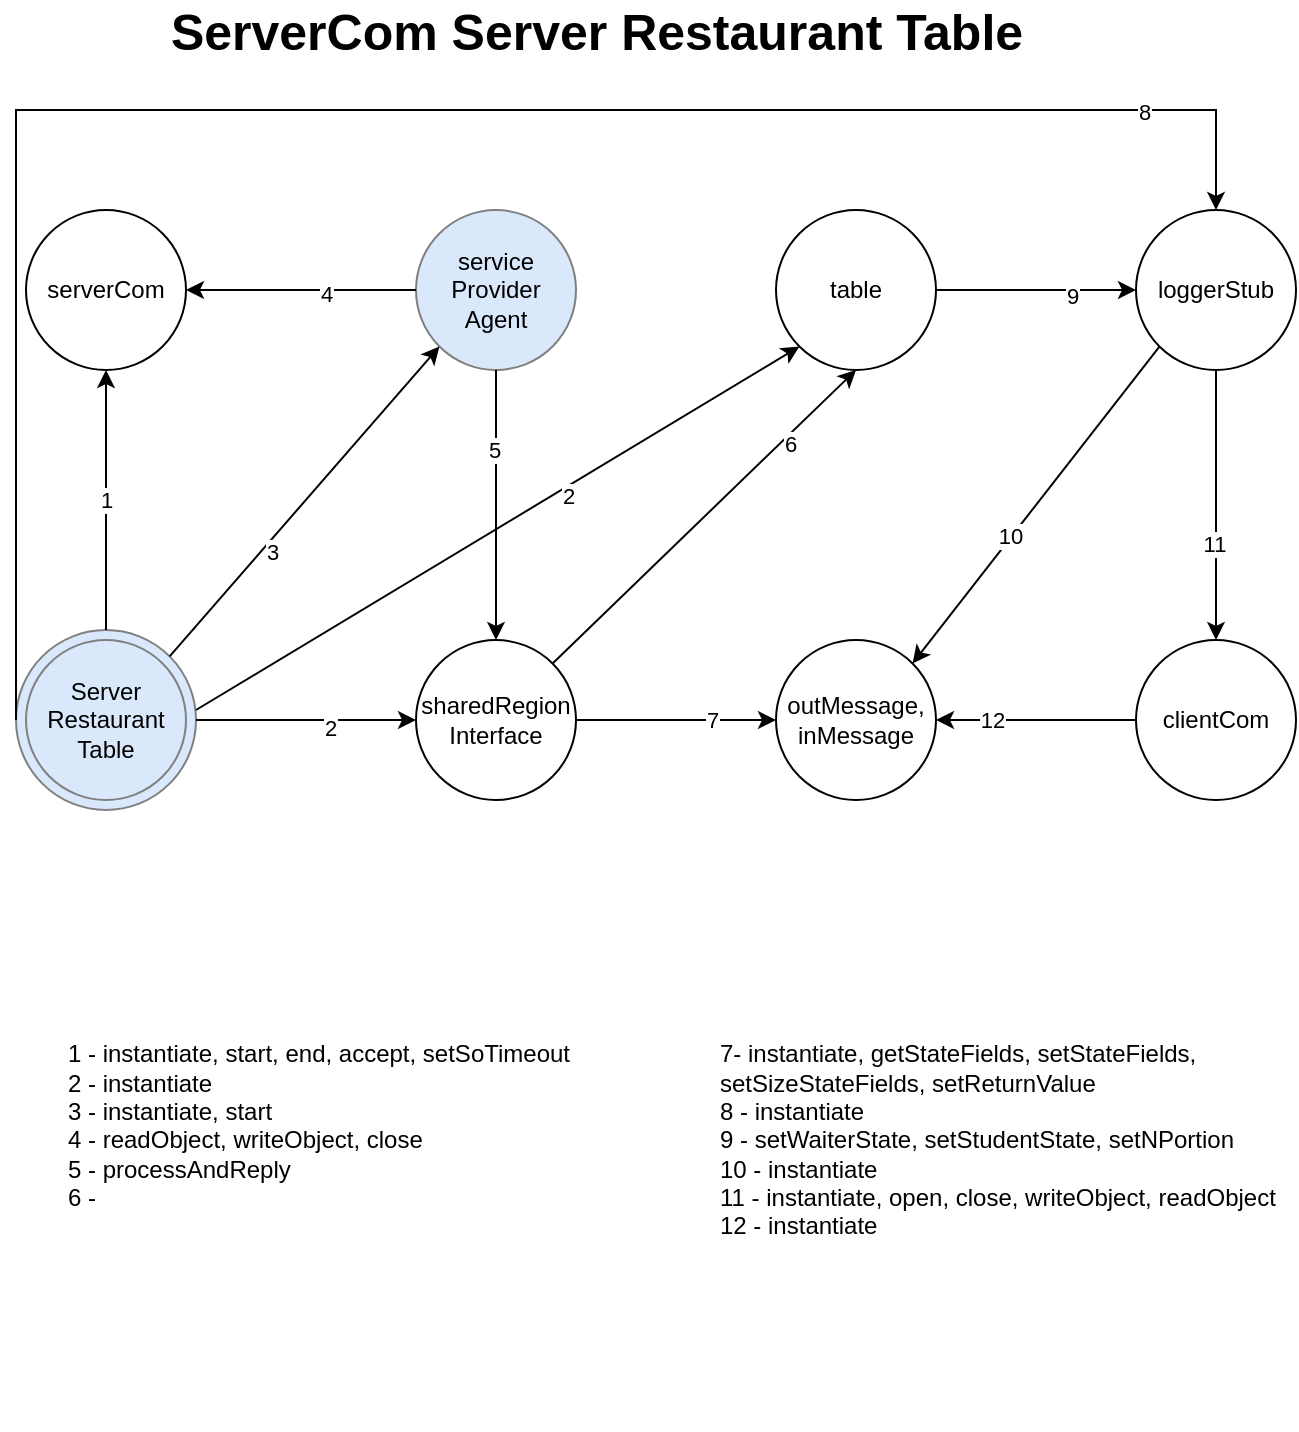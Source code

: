 <mxfile version="18.0.4" type="device"><diagram id="dL68ML8HeQB0krsFM4QG" name="Page-1"><mxGraphModel dx="1038" dy="617" grid="1" gridSize="10" guides="1" tooltips="1" connect="1" arrows="1" fold="1" page="1" pageScale="1" pageWidth="827" pageHeight="1169" math="0" shadow="0"><root><mxCell id="0"/><mxCell id="1" parent="0"/><mxCell id="CHyU5B67_R3pXy2R8SUt-1" value="service&lt;br&gt;Provider&lt;br&gt;Agent" style="ellipse;whiteSpace=wrap;html=1;fillColor=#dae8fc;strokeColor=#808080;" parent="1" vertex="1"><mxGeometry x="300" y="130" width="80" height="80" as="geometry"/></mxCell><mxCell id="CHyU5B67_R3pXy2R8SUt-4" value="serverCom" style="ellipse;whiteSpace=wrap;html=1;" parent="1" vertex="1"><mxGeometry x="105" y="130" width="80" height="80" as="geometry"/></mxCell><mxCell id="CHyU5B67_R3pXy2R8SUt-40" value="&lt;div&gt;&lt;br&gt;&lt;/div&gt;&lt;div&gt;1 - instantiate, start, end, accept, setSoTimeout&lt;br&gt;&lt;/div&gt;&lt;div&gt;2 - instantiate&lt;/div&gt;&lt;div&gt;3 - instantiate, start&lt;br&gt;&lt;/div&gt;&lt;div&gt;4 - readObject, writeObject, close&lt;br&gt;&lt;/div&gt;&lt;div&gt;5 - processAndReply&lt;/div&gt;6 -&amp;nbsp;&lt;br&gt;&lt;div&gt;&lt;br&gt;&lt;/div&gt;&lt;div&gt;&lt;br&gt;&lt;/div&gt;" style="text;html=1;strokeColor=none;fillColor=none;align=left;verticalAlign=middle;whiteSpace=wrap;rounded=0;" parent="1" vertex="1"><mxGeometry x="124" y="450" width="290" height="290" as="geometry"/></mxCell><mxCell id="dAU44HsFRGqah6hTK-VC-1" value="&lt;div&gt;7- instantiate, getStateFields, setStateFields, setSizeStateFields, setReturnValue&lt;/div&gt;&lt;div&gt;&lt;span&gt;8 - instantiate&lt;/span&gt;&lt;br&gt;&lt;/div&gt;&lt;div&gt;&lt;div&gt;9 - setWaiterState, setStudentState, setNPortion&amp;nbsp;&lt;/div&gt;&lt;div&gt;10 - instantiate&lt;/div&gt;&lt;div&gt;11 -&amp;nbsp;&lt;span style=&quot;background-color: initial;&quot;&gt;instantiate, open, close, writeObject, readObject&lt;/span&gt;&lt;/div&gt;&lt;div&gt;12 -&amp;nbsp;&lt;span style=&quot;background-color: initial;&quot;&gt;instantiate&lt;/span&gt;&lt;/div&gt;&lt;/div&gt;" style="text;html=1;strokeColor=none;fillColor=none;align=left;verticalAlign=middle;whiteSpace=wrap;rounded=0;" parent="1" vertex="1"><mxGeometry x="450" y="450" width="290" height="290" as="geometry"/></mxCell><mxCell id="sB3GNyKT00Ip3FJHEHId-1" value="" style="group" vertex="1" connectable="0" parent="1"><mxGeometry x="100" y="340" width="90" height="90" as="geometry"/></mxCell><mxCell id="0n8z57wEoNdcpEe77m6L-2" value="&lt;div&gt;Main&lt;/div&gt;&lt;div&gt;Program&lt;/div&gt;" style="ellipse;whiteSpace=wrap;html=1;fillColor=#dae8fc;strokeColor=#808080;" parent="sB3GNyKT00Ip3FJHEHId-1" vertex="1"><mxGeometry width="90" height="90" as="geometry"/></mxCell><mxCell id="CHyU5B67_R3pXy2R8SUt-41" value="&lt;div&gt;Server&lt;/div&gt;&lt;div&gt;Restaurant&lt;/div&gt;&lt;div&gt;Table&lt;/div&gt;" style="ellipse;whiteSpace=wrap;html=1;fillColor=#dae8fc;strokeColor=#808080;" parent="sB3GNyKT00Ip3FJHEHId-1" vertex="1"><mxGeometry x="5" y="5" width="80" height="80" as="geometry"/></mxCell><mxCell id="sB3GNyKT00Ip3FJHEHId-2" value="sharedRegion&lt;br&gt;Interface" style="ellipse;whiteSpace=wrap;html=1;" vertex="1" parent="1"><mxGeometry x="300" y="345" width="80" height="80" as="geometry"/></mxCell><mxCell id="sB3GNyKT00Ip3FJHEHId-3" value="outMessage,&lt;br&gt;inMessage" style="ellipse;whiteSpace=wrap;html=1;" vertex="1" parent="1"><mxGeometry x="480" y="345" width="80" height="80" as="geometry"/></mxCell><mxCell id="sB3GNyKT00Ip3FJHEHId-4" value="table" style="ellipse;whiteSpace=wrap;html=1;" vertex="1" parent="1"><mxGeometry x="480" y="130" width="80" height="80" as="geometry"/></mxCell><mxCell id="sB3GNyKT00Ip3FJHEHId-5" value="loggerStub" style="ellipse;whiteSpace=wrap;html=1;" vertex="1" parent="1"><mxGeometry x="660" y="130" width="80" height="80" as="geometry"/></mxCell><mxCell id="sB3GNyKT00Ip3FJHEHId-6" value="clientCom" style="ellipse;whiteSpace=wrap;html=1;" vertex="1" parent="1"><mxGeometry x="660" y="345" width="80" height="80" as="geometry"/></mxCell><mxCell id="sB3GNyKT00Ip3FJHEHId-7" value="1" style="endArrow=classic;html=1;rounded=0;entryX=0.5;entryY=1;entryDx=0;entryDy=0;exitX=0.5;exitY=0;exitDx=0;exitDy=0;" edge="1" parent="1" source="0n8z57wEoNdcpEe77m6L-2" target="CHyU5B67_R3pXy2R8SUt-4"><mxGeometry width="50" height="50" relative="1" as="geometry"><mxPoint x="145" y="330" as="sourcePoint"/><mxPoint x="440" y="260" as="targetPoint"/></mxGeometry></mxCell><mxCell id="sB3GNyKT00Ip3FJHEHId-8" value="" style="endArrow=classic;html=1;rounded=0;exitX=1;exitY=0.5;exitDx=0;exitDy=0;entryX=0;entryY=0.5;entryDx=0;entryDy=0;" edge="1" parent="1" source="0n8z57wEoNdcpEe77m6L-2" target="sB3GNyKT00Ip3FJHEHId-2"><mxGeometry width="50" height="50" relative="1" as="geometry"><mxPoint x="390" y="310" as="sourcePoint"/><mxPoint x="440" y="260" as="targetPoint"/></mxGeometry></mxCell><mxCell id="sB3GNyKT00Ip3FJHEHId-9" value="2" style="edgeLabel;html=1;align=center;verticalAlign=middle;resizable=0;points=[];" vertex="1" connectable="0" parent="sB3GNyKT00Ip3FJHEHId-8"><mxGeometry x="0.214" y="-4" relative="1" as="geometry"><mxPoint as="offset"/></mxGeometry></mxCell><mxCell id="sB3GNyKT00Ip3FJHEHId-10" value="" style="endArrow=classic;html=1;rounded=0;exitX=1;exitY=0;exitDx=0;exitDy=0;entryX=0;entryY=1;entryDx=0;entryDy=0;" edge="1" parent="1" source="0n8z57wEoNdcpEe77m6L-2" target="CHyU5B67_R3pXy2R8SUt-1"><mxGeometry width="50" height="50" relative="1" as="geometry"><mxPoint x="390" y="310" as="sourcePoint"/><mxPoint x="440" y="260" as="targetPoint"/></mxGeometry></mxCell><mxCell id="sB3GNyKT00Ip3FJHEHId-11" value="3" style="edgeLabel;html=1;align=center;verticalAlign=middle;resizable=0;points=[];" vertex="1" connectable="0" parent="sB3GNyKT00Ip3FJHEHId-10"><mxGeometry x="-0.291" y="-4" relative="1" as="geometry"><mxPoint as="offset"/></mxGeometry></mxCell><mxCell id="sB3GNyKT00Ip3FJHEHId-13" value="" style="endArrow=classic;html=1;rounded=0;exitX=0;exitY=0.5;exitDx=0;exitDy=0;entryX=1;entryY=0.5;entryDx=0;entryDy=0;" edge="1" parent="1" source="CHyU5B67_R3pXy2R8SUt-1" target="CHyU5B67_R3pXy2R8SUt-4"><mxGeometry width="50" height="50" relative="1" as="geometry"><mxPoint x="210" y="230" as="sourcePoint"/><mxPoint x="260" y="180" as="targetPoint"/></mxGeometry></mxCell><mxCell id="sB3GNyKT00Ip3FJHEHId-14" value="4" style="edgeLabel;html=1;align=center;verticalAlign=middle;resizable=0;points=[];" vertex="1" connectable="0" parent="sB3GNyKT00Ip3FJHEHId-13"><mxGeometry x="-0.214" y="2" relative="1" as="geometry"><mxPoint as="offset"/></mxGeometry></mxCell><mxCell id="sB3GNyKT00Ip3FJHEHId-15" value="" style="endArrow=classic;html=1;rounded=0;entryX=0;entryY=1;entryDx=0;entryDy=0;" edge="1" parent="1" target="sB3GNyKT00Ip3FJHEHId-4"><mxGeometry width="50" height="50" relative="1" as="geometry"><mxPoint x="190" y="380" as="sourcePoint"/><mxPoint x="310" y="395" as="targetPoint"/></mxGeometry></mxCell><mxCell id="sB3GNyKT00Ip3FJHEHId-16" value="2" style="edgeLabel;html=1;align=center;verticalAlign=middle;resizable=0;points=[];" vertex="1" connectable="0" parent="sB3GNyKT00Ip3FJHEHId-15"><mxGeometry x="0.214" y="-4" relative="1" as="geometry"><mxPoint as="offset"/></mxGeometry></mxCell><mxCell id="sB3GNyKT00Ip3FJHEHId-17" value="" style="endArrow=classic;html=1;rounded=0;exitX=0.5;exitY=1;exitDx=0;exitDy=0;entryX=0.5;entryY=0;entryDx=0;entryDy=0;" edge="1" parent="1" source="CHyU5B67_R3pXy2R8SUt-1" target="sB3GNyKT00Ip3FJHEHId-2"><mxGeometry width="50" height="50" relative="1" as="geometry"><mxPoint x="200" y="490" as="sourcePoint"/><mxPoint x="250" y="440" as="targetPoint"/></mxGeometry></mxCell><mxCell id="sB3GNyKT00Ip3FJHEHId-18" value="5" style="edgeLabel;html=1;align=center;verticalAlign=middle;resizable=0;points=[];" vertex="1" connectable="0" parent="sB3GNyKT00Ip3FJHEHId-17"><mxGeometry x="-0.407" y="-1" relative="1" as="geometry"><mxPoint as="offset"/></mxGeometry></mxCell><mxCell id="sB3GNyKT00Ip3FJHEHId-19" value="" style="endArrow=classic;html=1;rounded=0;exitX=1;exitY=0;exitDx=0;exitDy=0;entryX=0.5;entryY=1;entryDx=0;entryDy=0;" edge="1" parent="1" source="sB3GNyKT00Ip3FJHEHId-2" target="sB3GNyKT00Ip3FJHEHId-4"><mxGeometry width="50" height="50" relative="1" as="geometry"><mxPoint x="170" y="530" as="sourcePoint"/><mxPoint x="220" y="480" as="targetPoint"/></mxGeometry></mxCell><mxCell id="sB3GNyKT00Ip3FJHEHId-20" value="6" style="edgeLabel;html=1;align=center;verticalAlign=middle;resizable=0;points=[];" vertex="1" connectable="0" parent="sB3GNyKT00Ip3FJHEHId-19"><mxGeometry x="0.53" y="-4" relative="1" as="geometry"><mxPoint y="-1" as="offset"/></mxGeometry></mxCell><mxCell id="sB3GNyKT00Ip3FJHEHId-21" value="" style="endArrow=classic;html=1;rounded=0;exitX=1;exitY=0.5;exitDx=0;exitDy=0;entryX=0;entryY=0.5;entryDx=0;entryDy=0;" edge="1" parent="1" source="sB3GNyKT00Ip3FJHEHId-2" target="sB3GNyKT00Ip3FJHEHId-3"><mxGeometry width="50" height="50" relative="1" as="geometry"><mxPoint x="380" y="500" as="sourcePoint"/><mxPoint x="430" y="450" as="targetPoint"/></mxGeometry></mxCell><mxCell id="sB3GNyKT00Ip3FJHEHId-22" value="7" style="edgeLabel;html=1;align=center;verticalAlign=middle;resizable=0;points=[];" vertex="1" connectable="0" parent="sB3GNyKT00Ip3FJHEHId-21"><mxGeometry x="0.356" relative="1" as="geometry"><mxPoint as="offset"/></mxGeometry></mxCell><mxCell id="sB3GNyKT00Ip3FJHEHId-23" value="" style="endArrow=classic;html=1;rounded=0;exitX=1;exitY=0.5;exitDx=0;exitDy=0;entryX=0;entryY=0.5;entryDx=0;entryDy=0;" edge="1" parent="1" source="sB3GNyKT00Ip3FJHEHId-4" target="sB3GNyKT00Ip3FJHEHId-5"><mxGeometry width="50" height="50" relative="1" as="geometry"><mxPoint x="460" y="500" as="sourcePoint"/><mxPoint x="510" y="450" as="targetPoint"/></mxGeometry></mxCell><mxCell id="sB3GNyKT00Ip3FJHEHId-24" value="9" style="edgeLabel;html=1;align=center;verticalAlign=middle;resizable=0;points=[];" vertex="1" connectable="0" parent="sB3GNyKT00Ip3FJHEHId-23"><mxGeometry x="0.356" y="-3" relative="1" as="geometry"><mxPoint as="offset"/></mxGeometry></mxCell><mxCell id="sB3GNyKT00Ip3FJHEHId-25" value="" style="endArrow=classic;html=1;rounded=0;exitX=0;exitY=1;exitDx=0;exitDy=0;entryX=1;entryY=0;entryDx=0;entryDy=0;" edge="1" parent="1" source="sB3GNyKT00Ip3FJHEHId-5" target="sB3GNyKT00Ip3FJHEHId-3"><mxGeometry width="50" height="50" relative="1" as="geometry"><mxPoint x="310" y="510" as="sourcePoint"/><mxPoint x="360" y="480" as="targetPoint"/></mxGeometry></mxCell><mxCell id="sB3GNyKT00Ip3FJHEHId-26" value="10" style="edgeLabel;html=1;align=center;verticalAlign=middle;resizable=0;points=[];" vertex="1" connectable="0" parent="sB3GNyKT00Ip3FJHEHId-25"><mxGeometry x="0.203" y="-1" relative="1" as="geometry"><mxPoint as="offset"/></mxGeometry></mxCell><mxCell id="sB3GNyKT00Ip3FJHEHId-27" value="" style="endArrow=classic;html=1;rounded=0;exitX=0.5;exitY=1;exitDx=0;exitDy=0;" edge="1" parent="1" source="sB3GNyKT00Ip3FJHEHId-5" target="sB3GNyKT00Ip3FJHEHId-6"><mxGeometry width="50" height="50" relative="1" as="geometry"><mxPoint x="780" y="460" as="sourcePoint"/><mxPoint x="830" y="410" as="targetPoint"/></mxGeometry></mxCell><mxCell id="sB3GNyKT00Ip3FJHEHId-28" value="11" style="edgeLabel;html=1;align=center;verticalAlign=middle;resizable=0;points=[];" vertex="1" connectable="0" parent="sB3GNyKT00Ip3FJHEHId-27"><mxGeometry x="0.289" y="-1" relative="1" as="geometry"><mxPoint as="offset"/></mxGeometry></mxCell><mxCell id="sB3GNyKT00Ip3FJHEHId-29" value="" style="endArrow=classic;html=1;rounded=0;exitX=0;exitY=0.5;exitDx=0;exitDy=0;entryX=1;entryY=0.5;entryDx=0;entryDy=0;" edge="1" parent="1" source="sB3GNyKT00Ip3FJHEHId-6" target="sB3GNyKT00Ip3FJHEHId-3"><mxGeometry width="50" height="50" relative="1" as="geometry"><mxPoint x="500" y="530" as="sourcePoint"/><mxPoint x="550" y="480" as="targetPoint"/></mxGeometry></mxCell><mxCell id="sB3GNyKT00Ip3FJHEHId-30" value="12" style="edgeLabel;html=1;align=center;verticalAlign=middle;resizable=0;points=[];" vertex="1" connectable="0" parent="sB3GNyKT00Ip3FJHEHId-29"><mxGeometry x="0.444" relative="1" as="geometry"><mxPoint as="offset"/></mxGeometry></mxCell><mxCell id="sB3GNyKT00Ip3FJHEHId-31" value="" style="endArrow=classic;html=1;rounded=0;exitX=0;exitY=0.5;exitDx=0;exitDy=0;entryX=0.5;entryY=0;entryDx=0;entryDy=0;" edge="1" parent="1" source="0n8z57wEoNdcpEe77m6L-2" target="sB3GNyKT00Ip3FJHEHId-5"><mxGeometry width="50" height="50" relative="1" as="geometry"><mxPoint x="60" y="520" as="sourcePoint"/><mxPoint x="710" y="80" as="targetPoint"/><Array as="points"><mxPoint x="100" y="80"/><mxPoint x="700" y="80"/></Array></mxGeometry></mxCell><mxCell id="sB3GNyKT00Ip3FJHEHId-32" value="8" style="edgeLabel;html=1;align=center;verticalAlign=middle;resizable=0;points=[];" vertex="1" connectable="0" parent="sB3GNyKT00Ip3FJHEHId-31"><mxGeometry x="0.82" y="-1" relative="1" as="geometry"><mxPoint as="offset"/></mxGeometry></mxCell><mxCell id="sB3GNyKT00Ip3FJHEHId-33" value="&lt;b&gt;&lt;font style=&quot;font-size: 25px;&quot;&gt;ServerCom Server Restaurant Table&lt;/font&gt;&lt;/b&gt;" style="text;html=1;align=center;verticalAlign=middle;resizable=0;points=[];autosize=1;strokeColor=none;fillColor=none;" vertex="1" parent="1"><mxGeometry x="170" y="30" width="440" height="20" as="geometry"/></mxCell></root></mxGraphModel></diagram></mxfile>